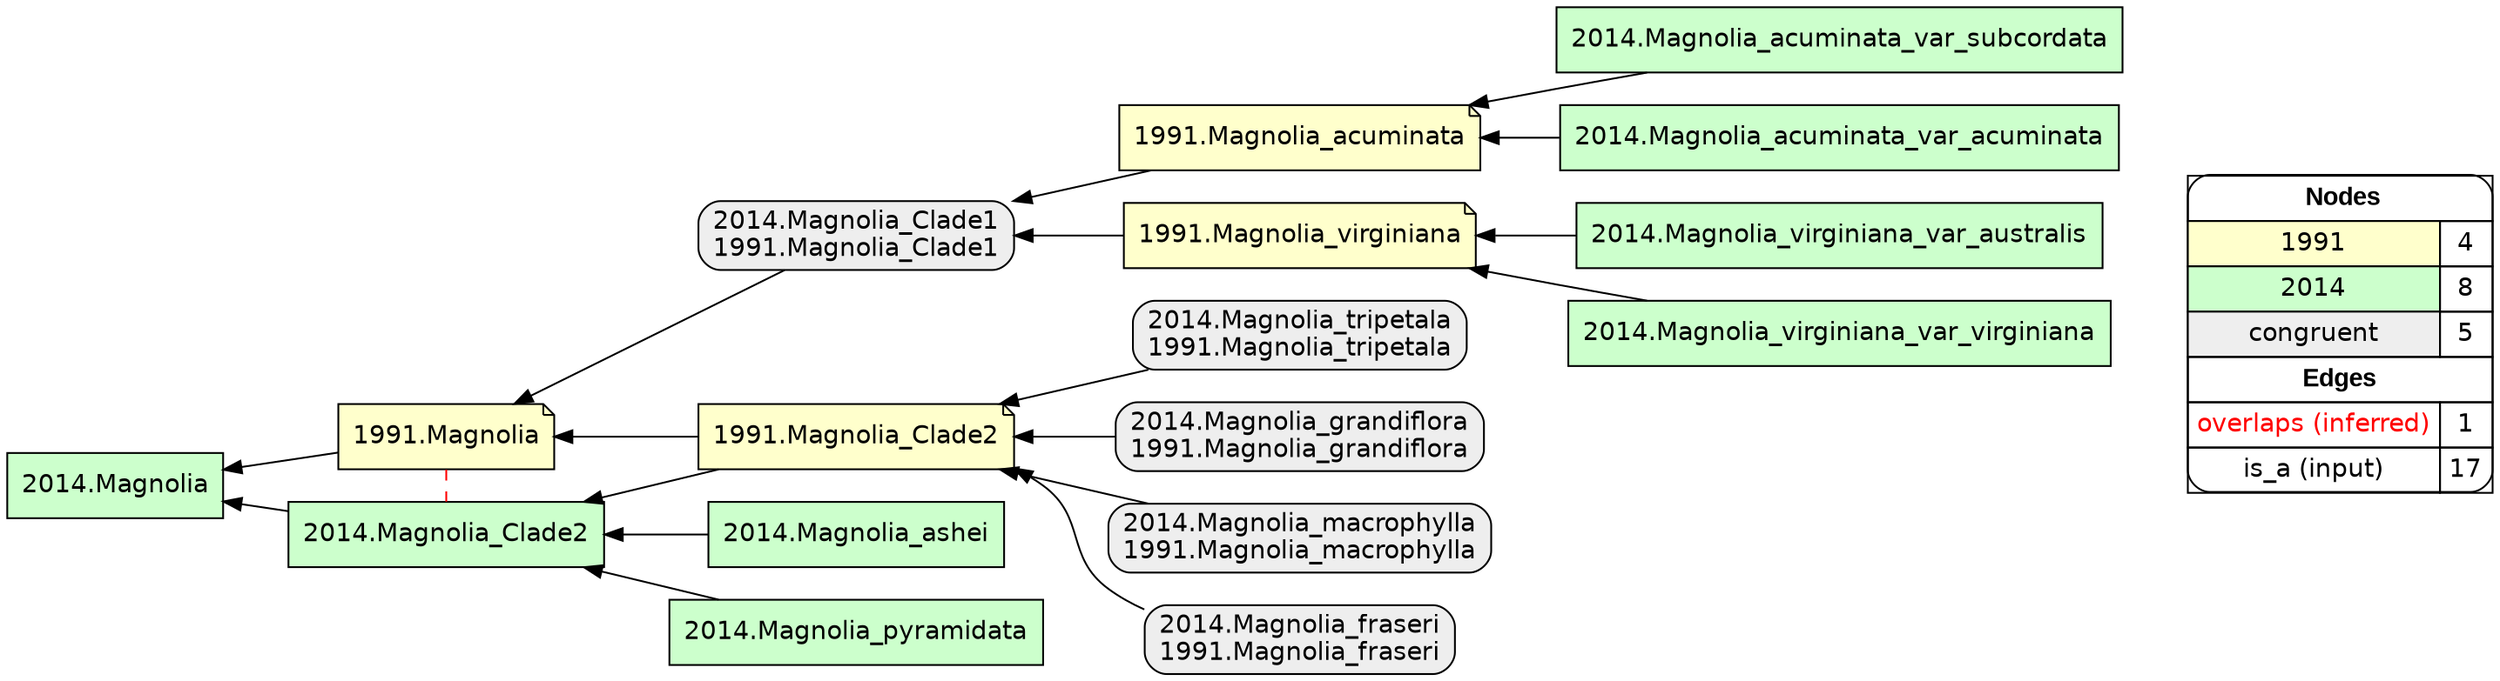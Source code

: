 digraph{
rankdir=RL
node[shape=note style=filled fillcolor="#FFFFCC" fontname="helvetica"] 
"1991.Magnolia_virginiana"
"1991.Magnolia_acuminata"
"1991.Magnolia_Clade2"
"1991.Magnolia"
node[shape=box style=filled fillcolor="#CCFFCC" fontname="helvetica"] 
"2014.Magnolia_Clade2"
"2014.Magnolia"
"2014.Magnolia_acuminata_var_subcordata"
"2014.Magnolia_ashei"
"2014.Magnolia_virginiana_var_australis"
"2014.Magnolia_acuminata_var_acuminata"
"2014.Magnolia_virginiana_var_virginiana"
"2014.Magnolia_pyramidata"
node[shape=box style="filled,rounded" fillcolor="#EEEEEE" fontname="helvetica"] 
"2014.Magnolia_tripetala\n1991.Magnolia_tripetala"
"2014.Magnolia_Clade1\n1991.Magnolia_Clade1"
"2014.Magnolia_grandiflora\n1991.Magnolia_grandiflora"
"2014.Magnolia_macrophylla\n1991.Magnolia_macrophylla"
"2014.Magnolia_fraseri\n1991.Magnolia_fraseri"
edge[arrowhead=normal style=dotted color="#000000" constraint=true penwidth=1]
edge[arrowhead=none style=dashed color="#FF0000" constraint=false penwidth=1]
"1991.Magnolia" -> "2014.Magnolia_Clade2"
edge[arrowhead=normal style=solid color="#000000" constraint=true penwidth=1]
"1991.Magnolia_virginiana" -> "2014.Magnolia_Clade1\n1991.Magnolia_Clade1"
"2014.Magnolia_tripetala\n1991.Magnolia_tripetala" -> "1991.Magnolia_Clade2"
"2014.Magnolia_Clade2" -> "2014.Magnolia"
"1991.Magnolia_acuminata" -> "2014.Magnolia_Clade1\n1991.Magnolia_Clade1"
"2014.Magnolia_grandiflora\n1991.Magnolia_grandiflora" -> "1991.Magnolia_Clade2"
"2014.Magnolia_fraseri\n1991.Magnolia_fraseri" -> "1991.Magnolia_Clade2"
"2014.Magnolia_virginiana_var_virginiana" -> "1991.Magnolia_virginiana"
"1991.Magnolia_Clade2" -> "2014.Magnolia_Clade2"
"2014.Magnolia_ashei" -> "2014.Magnolia_Clade2"
"2014.Magnolia_macrophylla\n1991.Magnolia_macrophylla" -> "1991.Magnolia_Clade2"
"2014.Magnolia_Clade1\n1991.Magnolia_Clade1" -> "1991.Magnolia"
"1991.Magnolia" -> "2014.Magnolia"
"1991.Magnolia_Clade2" -> "1991.Magnolia"
"2014.Magnolia_pyramidata" -> "2014.Magnolia_Clade2"
"2014.Magnolia_acuminata_var_acuminata" -> "1991.Magnolia_acuminata"
"2014.Magnolia_acuminata_var_subcordata" -> "1991.Magnolia_acuminata"
"2014.Magnolia_virginiana_var_australis" -> "1991.Magnolia_virginiana"
node[shape=box] 
{rank=source Legend [fillcolor= white margin=0 label=< 
 <TABLE BORDER="0" CELLBORDER="1" CELLSPACING="0" CELLPADDING="4"> 
<TR> <TD COLSPAN="2"><font face="Arial Black"> Nodes</font></TD> </TR> 
<TR> 
 <TD bgcolor="#FFFFCC" fontname="helvetica">1991</TD> 
 <TD>4</TD> 
 </TR> 
<TR> 
 <TD bgcolor="#CCFFCC" fontname="helvetica">2014</TD> 
 <TD>8</TD> 
 </TR> 
<TR> 
 <TD bgcolor="#EEEEEE" fontname="helvetica">congruent</TD> 
 <TD>5</TD> 
 </TR> 
<TR> <TD COLSPAN="2"><font face = "Arial Black"> Edges </font></TD> </TR> 
<TR> 
 <TD><font color ="#FF0000">overlaps (inferred)</font></TD><TD>1</TD>
</TR>
<TR> 
 <TD><font color ="#000000">is_a (input)</font></TD><TD>17</TD>
</TR>
</TABLE> 
 >] } 
}